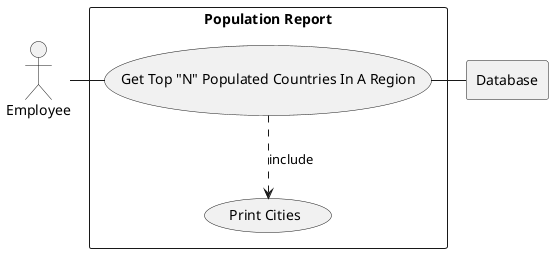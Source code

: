 @startuml

actor E as "Employee"

rectangle Database

rectangle "Population Report" {
    usecase UC6 as "Get Top "N" Populated Countries In A Region"

    usecase UCa as "Print Cities"

    E - UC6
    UC6 ..> UCa : include
    UC6 - Database
}

@enduml